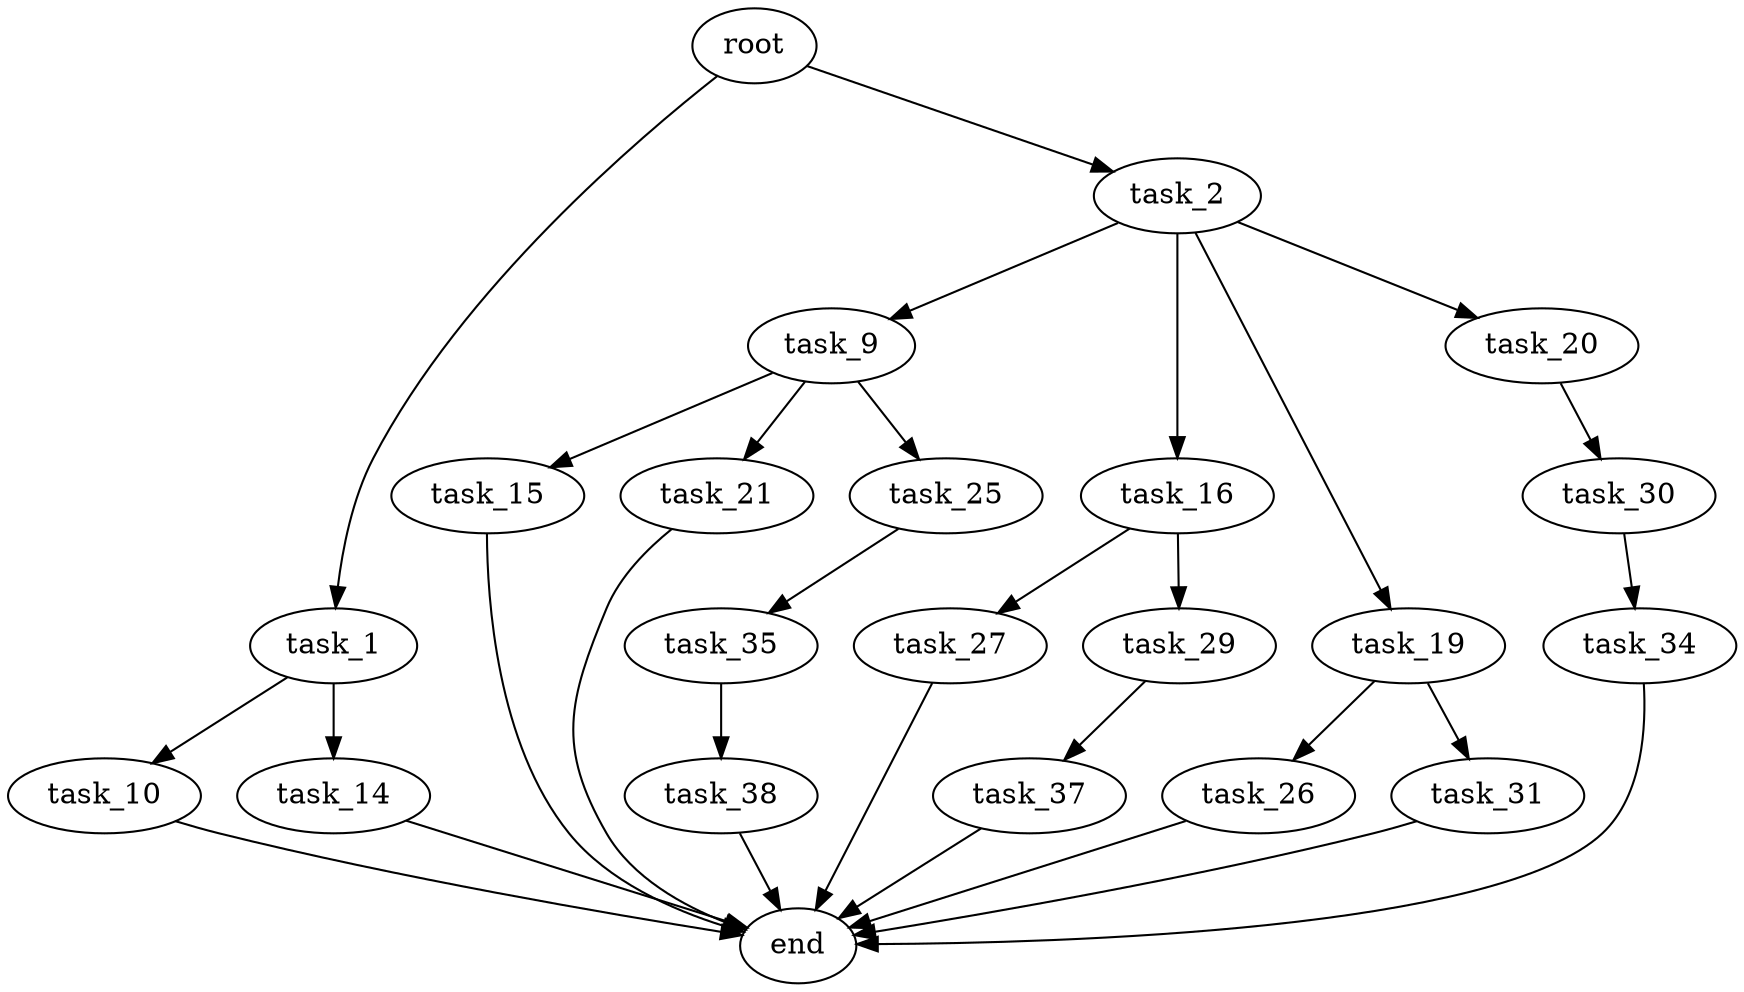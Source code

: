 digraph G {
  root [size="0.000000"];
  task_1 [size="36656420584.000000"];
  task_2 [size="368293445632.000000"];
  task_10 [size="28991029248.000000"];
  task_14 [size="107986740563.000000"];
  task_9 [size="22492334834.000000"];
  task_16 [size="14969497414.000000"];
  task_19 [size="36297724835.000000"];
  task_20 [size="409299860892.000000"];
  task_15 [size="549755813888.000000"];
  task_21 [size="231928233984.000000"];
  task_25 [size="2630439242.000000"];
  end [size="0.000000"];
  task_27 [size="231928233984.000000"];
  task_29 [size="35726637625.000000"];
  task_26 [size="1846659725.000000"];
  task_31 [size="390474814669.000000"];
  task_30 [size="44967271844.000000"];
  task_35 [size="1620719835.000000"];
  task_37 [size="782757789696.000000"];
  task_34 [size="134217728000.000000"];
  task_38 [size="134217728000.000000"];

  root -> task_1 [size="1.000000"];
  root -> task_2 [size="1.000000"];
  task_1 -> task_10 [size="75497472.000000"];
  task_1 -> task_14 [size="75497472.000000"];
  task_2 -> task_9 [size="411041792.000000"];
  task_2 -> task_16 [size="411041792.000000"];
  task_2 -> task_19 [size="411041792.000000"];
  task_2 -> task_20 [size="411041792.000000"];
  task_10 -> end [size="1.000000"];
  task_14 -> end [size="1.000000"];
  task_9 -> task_15 [size="536870912.000000"];
  task_9 -> task_21 [size="536870912.000000"];
  task_9 -> task_25 [size="536870912.000000"];
  task_16 -> task_27 [size="33554432.000000"];
  task_16 -> task_29 [size="33554432.000000"];
  task_19 -> task_26 [size="75497472.000000"];
  task_19 -> task_31 [size="75497472.000000"];
  task_20 -> task_30 [size="536870912.000000"];
  task_15 -> end [size="1.000000"];
  task_21 -> end [size="1.000000"];
  task_25 -> task_35 [size="134217728.000000"];
  task_27 -> end [size="1.000000"];
  task_29 -> task_37 [size="33554432.000000"];
  task_26 -> end [size="1.000000"];
  task_31 -> end [size="1.000000"];
  task_30 -> task_34 [size="209715200.000000"];
  task_35 -> task_38 [size="33554432.000000"];
  task_37 -> end [size="1.000000"];
  task_34 -> end [size="1.000000"];
  task_38 -> end [size="1.000000"];
}
